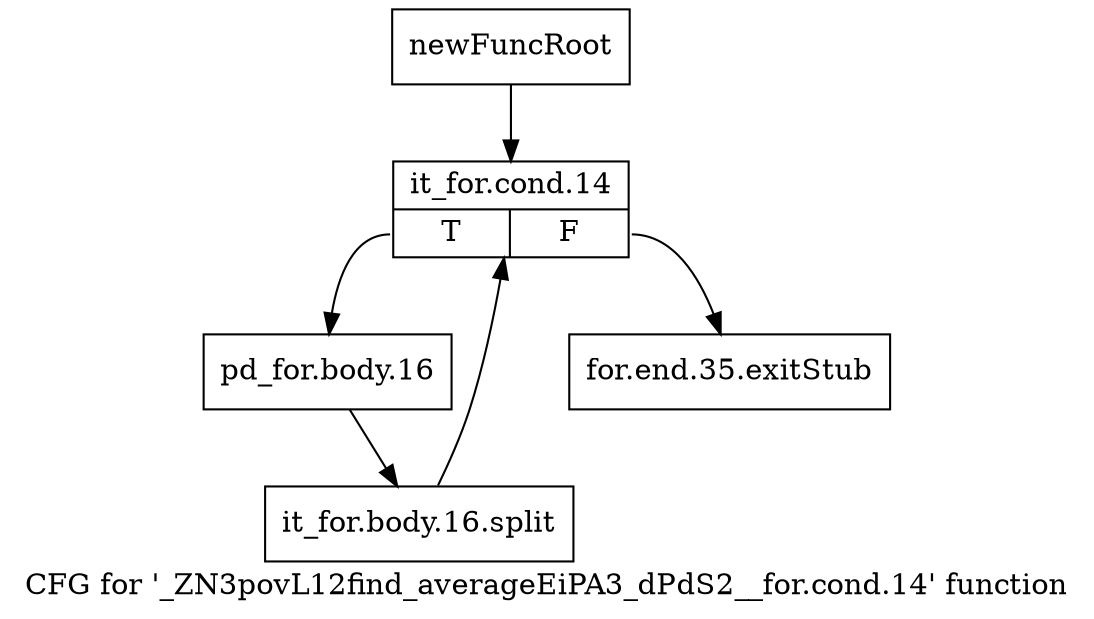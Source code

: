digraph "CFG for '_ZN3povL12find_averageEiPA3_dPdS2__for.cond.14' function" {
	label="CFG for '_ZN3povL12find_averageEiPA3_dPdS2__for.cond.14' function";

	Node0x22f92c0 [shape=record,label="{newFuncRoot}"];
	Node0x22f92c0 -> Node0x1905e90;
	Node0x22f9310 [shape=record,label="{for.end.35.exitStub}"];
	Node0x1905e90 [shape=record,label="{it_for.cond.14|{<s0>T|<s1>F}}"];
	Node0x1905e90:s0 -> Node0x1905ee0;
	Node0x1905e90:s1 -> Node0x22f9310;
	Node0x1905ee0 [shape=record,label="{pd_for.body.16}"];
	Node0x1905ee0 -> Node0x3625800;
	Node0x3625800 [shape=record,label="{it_for.body.16.split}"];
	Node0x3625800 -> Node0x1905e90;
}
